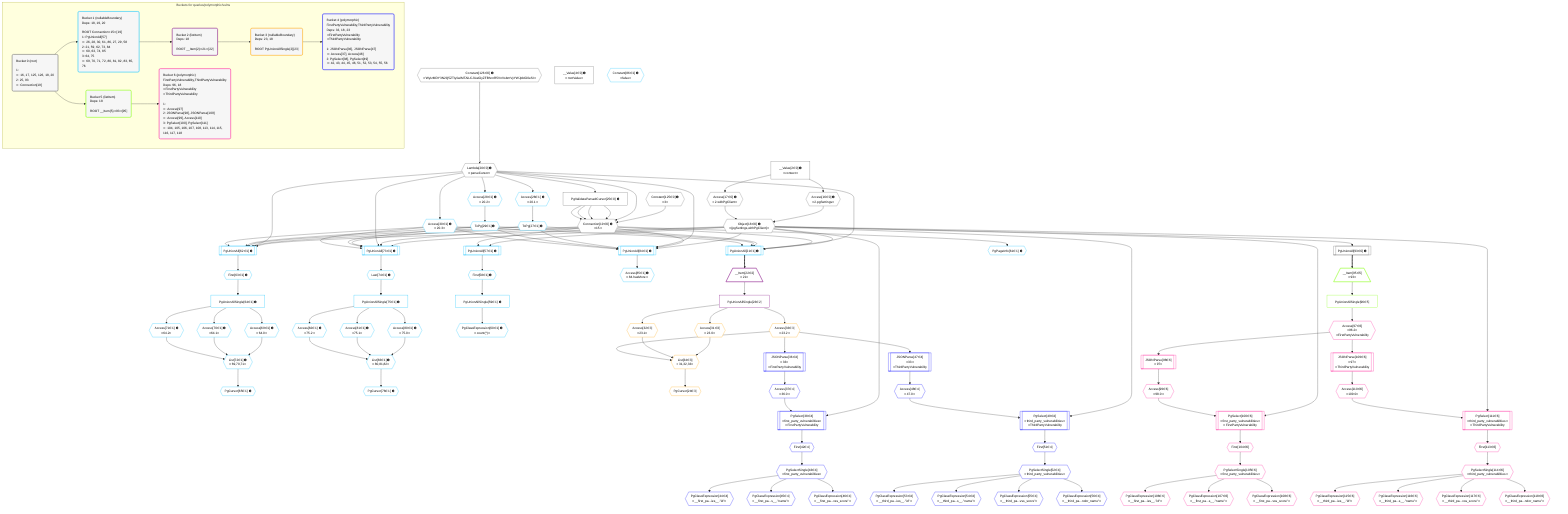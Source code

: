 %%{init: {'themeVariables': { 'fontSize': '12px'}}}%%
graph TD
    classDef path fill:#eee,stroke:#000,color:#000
    classDef plan fill:#fff,stroke-width:1px,color:#000
    classDef itemplan fill:#fff,stroke-width:2px,color:#000
    classDef unbatchedplan fill:#dff,stroke-width:1px,color:#000
    classDef sideeffectplan fill:#fcc,stroke-width:2px,color:#000
    classDef bucket fill:#f6f6f6,color:#000,stroke-width:2px,text-align:left


    %% plan dependencies
    Connection19{{"Connection[19∈0] ➊<br />ᐸ15ᐳ"}}:::plan
    Constant125{{"Constant[125∈0] ➊<br />ᐸ3ᐳ"}}:::plan
    Lambda20{{"Lambda[20∈0] ➊<br />ᐸparseCursorᐳ"}}:::plan
    PgValidateParsedCursor25["PgValidateParsedCursor[25∈0] ➊"]:::plan
    Constant125 & Lambda20 & PgValidateParsedCursor25 & PgValidateParsedCursor25 & PgValidateParsedCursor25 & PgValidateParsedCursor25 --> Connection19
    Object18{{"Object[18∈0] ➊<br />ᐸ{pgSettings,withPgClient}ᐳ"}}:::plan
    Access16{{"Access[16∈0] ➊<br />ᐸ2.pgSettingsᐳ"}}:::plan
    Access17{{"Access[17∈0] ➊<br />ᐸ2.withPgClientᐳ"}}:::plan
    Access16 & Access17 --> Object18
    __Value2["__Value[2∈0] ➊<br />ᐸcontextᐳ"]:::plan
    __Value2 --> Access16
    __Value2 --> Access17
    Constant126{{"Constant[126∈0] ➊<br />ᐸ'WyIzMDY3N2Q5ZTIyIiwiMTAiLCJUaGlyZFBhcnR5VnVsbmVyYWJpbGl0eSIᐳ"}}:::plan
    Constant126 --> Lambda20
    Lambda20 --> PgValidateParsedCursor25
    PgUnionAll93[["PgUnionAll[93∈0] ➊"]]:::plan
    Object18 --> PgUnionAll93
    __Value4["__Value[4∈0] ➊<br />ᐸrootValueᐳ"]:::plan
    PgUnionAll21[["PgUnionAll[21∈1] ➊"]]:::plan
    ToPg27{{"ToPg[27∈1] ➊"}}:::plan
    ToPg29{{"ToPg[29∈1] ➊"}}:::plan
    Access30{{"Access[30∈1] ➊<br />ᐸ20.3ᐳ"}}:::plan
    Object18 & Connection19 & Lambda20 & ToPg27 & ToPg29 & Access30 --> PgUnionAll21
    PgUnionAll62[["PgUnionAll[62∈1] ➊"]]:::plan
    Object18 & Connection19 & Lambda20 & ToPg27 & ToPg29 & Access30 --> PgUnionAll62
    PgUnionAll73[["PgUnionAll[73∈1] ➊"]]:::plan
    Object18 & Connection19 & Lambda20 & ToPg27 & ToPg29 & Access30 --> PgUnionAll73
    PgUnionAll84[["PgUnionAll[84∈1] ➊"]]:::plan
    Object18 & Connection19 & Lambda20 & ToPg27 & ToPg29 & Access30 --> PgUnionAll84
    List72{{"List[72∈1] ➊<br />ᐸ69,70,71ᐳ"}}:::plan
    Access69{{"Access[69∈1] ➊<br />ᐸ64.0ᐳ"}}:::plan
    Access70{{"Access[70∈1] ➊<br />ᐸ64.1ᐳ"}}:::plan
    Access71{{"Access[71∈1] ➊<br />ᐸ64.2ᐳ"}}:::plan
    Access69 & Access70 & Access71 --> List72
    List83{{"List[83∈1] ➊<br />ᐸ80,81,82ᐳ"}}:::plan
    Access80{{"Access[80∈1] ➊<br />ᐸ75.0ᐳ"}}:::plan
    Access81{{"Access[81∈1] ➊<br />ᐸ75.1ᐳ"}}:::plan
    Access82{{"Access[82∈1] ➊<br />ᐸ75.2ᐳ"}}:::plan
    Access80 & Access81 & Access82 --> List83
    PgUnionAll57[["PgUnionAll[57∈1] ➊"]]:::plan
    Object18 & Connection19 --> PgUnionAll57
    Access26{{"Access[26∈1] ➊<br />ᐸ20.1ᐳ"}}:::plan
    Lambda20 --> Access26
    Access26 --> ToPg27
    Access28{{"Access[28∈1] ➊<br />ᐸ20.2ᐳ"}}:::plan
    Lambda20 --> Access28
    Access28 --> ToPg29
    Lambda20 --> Access30
    First58{{"First[58∈1] ➊"}}:::plan
    PgUnionAll57 --> First58
    PgUnionAllSingle59["PgUnionAllSingle[59∈1] ➊"]:::plan
    First58 --> PgUnionAllSingle59
    PgClassExpression60{{"PgClassExpression[60∈1] ➊<br />ᐸcount(*)ᐳ"}}:::plan
    PgUnionAllSingle59 --> PgClassExpression60
    PgPageInfo61{{"PgPageInfo[61∈1] ➊"}}:::plan
    Connection19 --> PgPageInfo61
    First63{{"First[63∈1] ➊"}}:::plan
    PgUnionAll62 --> First63
    PgUnionAllSingle64["PgUnionAllSingle[64∈1] ➊"]:::plan
    First63 --> PgUnionAllSingle64
    PgCursor65{{"PgCursor[65∈1] ➊"}}:::plan
    List72 --> PgCursor65
    PgUnionAllSingle64 --> Access69
    PgUnionAllSingle64 --> Access70
    PgUnionAllSingle64 --> Access71
    Last74{{"Last[74∈1] ➊"}}:::plan
    PgUnionAll73 --> Last74
    PgUnionAllSingle75["PgUnionAllSingle[75∈1] ➊"]:::plan
    Last74 --> PgUnionAllSingle75
    PgCursor76{{"PgCursor[76∈1] ➊"}}:::plan
    List83 --> PgCursor76
    PgUnionAllSingle75 --> Access80
    PgUnionAllSingle75 --> Access81
    PgUnionAllSingle75 --> Access82
    Access85{{"Access[85∈1] ➊<br />ᐸ84.hasMoreᐳ"}}:::plan
    PgUnionAll84 --> Access85
    Constant86{{"Constant[86∈1] ➊<br />ᐸfalseᐳ"}}:::plan
    __Item22[/"__Item[22∈2]<br />ᐸ21ᐳ"\]:::itemplan
    PgUnionAll21 ==> __Item22
    PgUnionAllSingle23["PgUnionAllSingle[23∈2]"]:::plan
    __Item22 --> PgUnionAllSingle23
    List34{{"List[34∈3]<br />ᐸ31,32,33ᐳ"}}:::plan
    Access31{{"Access[31∈3]<br />ᐸ23.0ᐳ"}}:::plan
    Access32{{"Access[32∈3]<br />ᐸ23.1ᐳ"}}:::plan
    Access33{{"Access[33∈3]<br />ᐸ23.2ᐳ"}}:::plan
    Access31 & Access32 & Access33 --> List34
    PgCursor24{{"PgCursor[24∈3]"}}:::plan
    List34 --> PgCursor24
    PgUnionAllSingle23 --> Access31
    PgUnionAllSingle23 --> Access32
    PgUnionAllSingle23 --> Access33
    PgSelect38[["PgSelect[38∈4]<br />ᐸfirst_party_vulnerabilitiesᐳ<br />ᐳFirstPartyVulnerability"]]:::plan
    Access37{{"Access[37∈4]<br />ᐸ36.0ᐳ"}}:::plan
    Object18 & Access37 --> PgSelect38
    PgSelect49[["PgSelect[49∈4]<br />ᐸthird_party_vulnerabilitiesᐳ<br />ᐳThirdPartyVulnerability"]]:::plan
    Access48{{"Access[48∈4]<br />ᐸ47.0ᐳ"}}:::plan
    Object18 & Access48 --> PgSelect49
    JSONParse36[["JSONParse[36∈4]<br />ᐸ33ᐳ<br />ᐳFirstPartyVulnerability"]]:::plan
    Access33 --> JSONParse36
    JSONParse36 --> Access37
    First42{{"First[42∈4]"}}:::plan
    PgSelect38 --> First42
    PgSelectSingle43{{"PgSelectSingle[43∈4]<br />ᐸfirst_party_vulnerabilitiesᐳ"}}:::plan
    First42 --> PgSelectSingle43
    PgClassExpression44{{"PgClassExpression[44∈4]<br />ᐸ__first_pa...ies__.”id”ᐳ"}}:::plan
    PgSelectSingle43 --> PgClassExpression44
    PgClassExpression45{{"PgClassExpression[45∈4]<br />ᐸ__first_pa...s__.”name”ᐳ"}}:::plan
    PgSelectSingle43 --> PgClassExpression45
    PgClassExpression46{{"PgClassExpression[46∈4]<br />ᐸ__first_pa...vss_score”ᐳ"}}:::plan
    PgSelectSingle43 --> PgClassExpression46
    JSONParse47[["JSONParse[47∈4]<br />ᐸ33ᐳ<br />ᐳThirdPartyVulnerability"]]:::plan
    Access33 --> JSONParse47
    JSONParse47 --> Access48
    First51{{"First[51∈4]"}}:::plan
    PgSelect49 --> First51
    PgSelectSingle52{{"PgSelectSingle[52∈4]<br />ᐸthird_party_vulnerabilitiesᐳ"}}:::plan
    First51 --> PgSelectSingle52
    PgClassExpression53{{"PgClassExpression[53∈4]<br />ᐸ__third_pa...ies__.”id”ᐳ"}}:::plan
    PgSelectSingle52 --> PgClassExpression53
    PgClassExpression54{{"PgClassExpression[54∈4]<br />ᐸ__third_pa...s__.”name”ᐳ"}}:::plan
    PgSelectSingle52 --> PgClassExpression54
    PgClassExpression55{{"PgClassExpression[55∈4]<br />ᐸ__third_pa...vss_score”ᐳ"}}:::plan
    PgSelectSingle52 --> PgClassExpression55
    PgClassExpression56{{"PgClassExpression[56∈4]<br />ᐸ__third_pa...ndor_name”ᐳ"}}:::plan
    PgSelectSingle52 --> PgClassExpression56
    __Item95[/"__Item[95∈5]<br />ᐸ93ᐳ"\]:::itemplan
    PgUnionAll93 ==> __Item95
    PgUnionAllSingle96["PgUnionAllSingle[96∈5]"]:::plan
    __Item95 --> PgUnionAllSingle96
    PgSelect100[["PgSelect[100∈6]<br />ᐸfirst_party_vulnerabilitiesᐳ<br />ᐳFirstPartyVulnerability"]]:::plan
    Access99{{"Access[99∈6]<br />ᐸ98.0ᐳ"}}:::plan
    Object18 & Access99 --> PgSelect100
    PgSelect111[["PgSelect[111∈6]<br />ᐸthird_party_vulnerabilitiesᐳ<br />ᐳThirdPartyVulnerability"]]:::plan
    Access110{{"Access[110∈6]<br />ᐸ109.0ᐳ"}}:::plan
    Object18 & Access110 --> PgSelect111
    Access97{{"Access[97∈6]<br />ᐸ96.2ᐳ<br />ᐳFirstPartyVulnerability"}}:::plan
    PgUnionAllSingle96 --> Access97
    JSONParse98[["JSONParse[98∈6]<br />ᐸ97ᐳ"]]:::plan
    Access97 --> JSONParse98
    JSONParse98 --> Access99
    First104{{"First[104∈6]"}}:::plan
    PgSelect100 --> First104
    PgSelectSingle105{{"PgSelectSingle[105∈6]<br />ᐸfirst_party_vulnerabilitiesᐳ"}}:::plan
    First104 --> PgSelectSingle105
    PgClassExpression106{{"PgClassExpression[106∈6]<br />ᐸ__first_pa...ies__.”id”ᐳ"}}:::plan
    PgSelectSingle105 --> PgClassExpression106
    PgClassExpression107{{"PgClassExpression[107∈6]<br />ᐸ__first_pa...s__.”name”ᐳ"}}:::plan
    PgSelectSingle105 --> PgClassExpression107
    PgClassExpression108{{"PgClassExpression[108∈6]<br />ᐸ__first_pa...vss_score”ᐳ"}}:::plan
    PgSelectSingle105 --> PgClassExpression108
    JSONParse109[["JSONParse[109∈6]<br />ᐸ97ᐳ<br />ᐳThirdPartyVulnerability"]]:::plan
    Access97 --> JSONParse109
    JSONParse109 --> Access110
    First113{{"First[113∈6]"}}:::plan
    PgSelect111 --> First113
    PgSelectSingle114{{"PgSelectSingle[114∈6]<br />ᐸthird_party_vulnerabilitiesᐳ"}}:::plan
    First113 --> PgSelectSingle114
    PgClassExpression115{{"PgClassExpression[115∈6]<br />ᐸ__third_pa...ies__.”id”ᐳ"}}:::plan
    PgSelectSingle114 --> PgClassExpression115
    PgClassExpression116{{"PgClassExpression[116∈6]<br />ᐸ__third_pa...s__.”name”ᐳ"}}:::plan
    PgSelectSingle114 --> PgClassExpression116
    PgClassExpression117{{"PgClassExpression[117∈6]<br />ᐸ__third_pa...vss_score”ᐳ"}}:::plan
    PgSelectSingle114 --> PgClassExpression117
    PgClassExpression118{{"PgClassExpression[118∈6]<br />ᐸ__third_pa...ndor_name”ᐳ"}}:::plan
    PgSelectSingle114 --> PgClassExpression118

    %% define steps

    subgraph "Buckets for queries/polymorphic/vulns"
    Bucket0("Bucket 0 (root)<br /><br />1: <br />ᐳ: 16, 17, 125, 126, 18, 20<br />2: 25, 93<br />ᐳ: Connection[19]"):::bucket
    classDef bucket0 stroke:#696969
    class Bucket0,__Value2,__Value4,Access16,Access17,Object18,Connection19,Lambda20,PgValidateParsedCursor25,PgUnionAll93,Constant125,Constant126 bucket0
    Bucket1("Bucket 1 (nullableBoundary)<br />Deps: 18, 19, 20<br /><br />ROOT Connectionᐸ15ᐳ[19]<br />1: PgUnionAll[57]<br />ᐳ: 26, 28, 30, 61, 86, 27, 29, 58<br />2: 21, 59, 62, 73, 84<br />ᐳ: 60, 63, 74, 85<br />3: 64, 75<br />ᐳ: 69, 70, 71, 72, 80, 81, 82, 83, 65, 76"):::bucket
    classDef bucket1 stroke:#00bfff
    class Bucket1,PgUnionAll21,Access26,ToPg27,Access28,ToPg29,Access30,PgUnionAll57,First58,PgUnionAllSingle59,PgClassExpression60,PgPageInfo61,PgUnionAll62,First63,PgUnionAllSingle64,PgCursor65,Access69,Access70,Access71,List72,PgUnionAll73,Last74,PgUnionAllSingle75,PgCursor76,Access80,Access81,Access82,List83,PgUnionAll84,Access85,Constant86 bucket1
    Bucket2("Bucket 2 (listItem)<br />Deps: 18<br /><br />ROOT __Item{2}ᐸ21ᐳ[22]"):::bucket
    classDef bucket2 stroke:#7f007f
    class Bucket2,__Item22,PgUnionAllSingle23 bucket2
    Bucket3("Bucket 3 (nullableBoundary)<br />Deps: 23, 18<br /><br />ROOT PgUnionAllSingle{2}[23]"):::bucket
    classDef bucket3 stroke:#ffa500
    class Bucket3,PgCursor24,Access31,Access32,Access33,List34 bucket3
    Bucket4("Bucket 4 (polymorphic)<br />FirstPartyVulnerability,ThirdPartyVulnerability<br />Deps: 33, 18, 23<br />ᐳFirstPartyVulnerability<br />ᐳThirdPartyVulnerability<br /><br />1: JSONParse[36], JSONParse[47]<br />ᐳ: Access[37], Access[48]<br />2: PgSelect[38], PgSelect[49]<br />ᐳ: 42, 43, 44, 45, 46, 51, 52, 53, 54, 55, 56"):::bucket
    classDef bucket4 stroke:#0000ff
    class Bucket4,JSONParse36,Access37,PgSelect38,First42,PgSelectSingle43,PgClassExpression44,PgClassExpression45,PgClassExpression46,JSONParse47,Access48,PgSelect49,First51,PgSelectSingle52,PgClassExpression53,PgClassExpression54,PgClassExpression55,PgClassExpression56 bucket4
    Bucket5("Bucket 5 (listItem)<br />Deps: 18<br /><br />ROOT __Item{5}ᐸ93ᐳ[95]"):::bucket
    classDef bucket5 stroke:#7fff00
    class Bucket5,__Item95,PgUnionAllSingle96 bucket5
    Bucket6("Bucket 6 (polymorphic)<br />FirstPartyVulnerability,ThirdPartyVulnerability<br />Deps: 96, 18<br />ᐳFirstPartyVulnerability<br />ᐳThirdPartyVulnerability<br /><br />1: <br />ᐳ: Access[97]<br />2: JSONParse[98], JSONParse[109]<br />ᐳ: Access[99], Access[110]<br />3: PgSelect[100], PgSelect[111]<br />ᐳ: 104, 105, 106, 107, 108, 113, 114, 115, 116, 117, 118"):::bucket
    classDef bucket6 stroke:#ff1493
    class Bucket6,Access97,JSONParse98,Access99,PgSelect100,First104,PgSelectSingle105,PgClassExpression106,PgClassExpression107,PgClassExpression108,JSONParse109,Access110,PgSelect111,First113,PgSelectSingle114,PgClassExpression115,PgClassExpression116,PgClassExpression117,PgClassExpression118 bucket6
    Bucket0 --> Bucket1 & Bucket5
    Bucket1 --> Bucket2
    Bucket2 --> Bucket3
    Bucket3 --> Bucket4
    Bucket5 --> Bucket6
    end